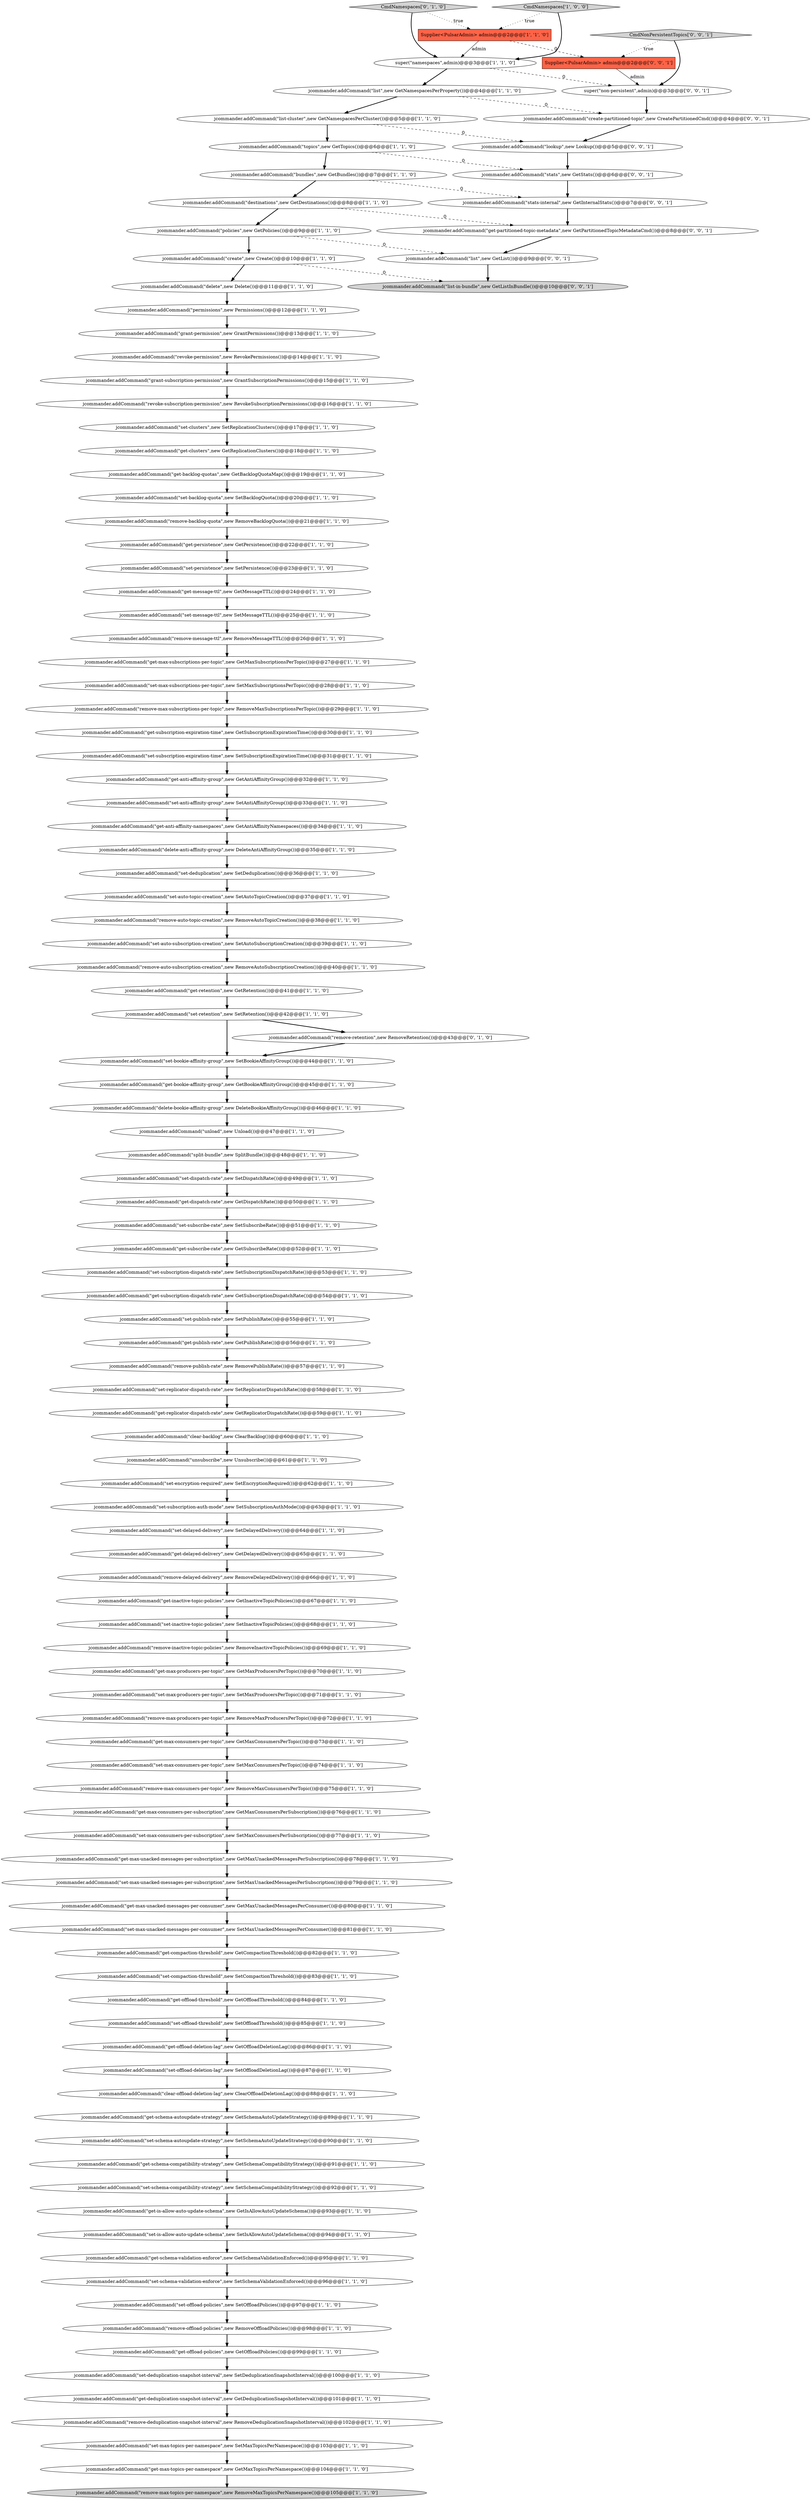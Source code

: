 digraph {
26 [style = filled, label = "jcommander.addCommand(\"get-is-allow-auto-update-schema\",new GetIsAllowAutoUpdateSchema())@@@93@@@['1', '1', '0']", fillcolor = white, shape = ellipse image = "AAA0AAABBB1BBB"];
32 [style = filled, label = "jcommander.addCommand(\"remove-publish-rate\",new RemovePublishRate())@@@57@@@['1', '1', '0']", fillcolor = white, shape = ellipse image = "AAA0AAABBB1BBB"];
56 [style = filled, label = "jcommander.addCommand(\"set-subscribe-rate\",new SetSubscribeRate())@@@51@@@['1', '1', '0']", fillcolor = white, shape = ellipse image = "AAA0AAABBB1BBB"];
90 [style = filled, label = "jcommander.addCommand(\"remove-deduplication-snapshot-interval\",new RemoveDeduplicationSnapshotInterval())@@@102@@@['1', '1', '0']", fillcolor = white, shape = ellipse image = "AAA0AAABBB1BBB"];
115 [style = filled, label = "jcommander.addCommand(\"stats\",new GetStats())@@@6@@@['0', '0', '1']", fillcolor = white, shape = ellipse image = "AAA0AAABBB3BBB"];
105 [style = filled, label = "CmdNamespaces['0', '1', '0']", fillcolor = lightgray, shape = diamond image = "AAA0AAABBB2BBB"];
70 [style = filled, label = "jcommander.addCommand(\"get-publish-rate\",new GetPublishRate())@@@56@@@['1', '1', '0']", fillcolor = white, shape = ellipse image = "AAA0AAABBB1BBB"];
81 [style = filled, label = "jcommander.addCommand(\"set-message-ttl\",new SetMessageTTL())@@@25@@@['1', '1', '0']", fillcolor = white, shape = ellipse image = "AAA0AAABBB1BBB"];
23 [style = filled, label = "jcommander.addCommand(\"bundles\",new GetBundles())@@@7@@@['1', '1', '0']", fillcolor = white, shape = ellipse image = "AAA0AAABBB1BBB"];
98 [style = filled, label = "jcommander.addCommand(\"get-inactive-topic-policies\",new GetInactiveTopicPolicies())@@@67@@@['1', '1', '0']", fillcolor = white, shape = ellipse image = "AAA0AAABBB1BBB"];
2 [style = filled, label = "jcommander.addCommand(\"set-replicator-dispatch-rate\",new SetReplicatorDispatchRate())@@@58@@@['1', '1', '0']", fillcolor = white, shape = ellipse image = "AAA0AAABBB1BBB"];
97 [style = filled, label = "jcommander.addCommand(\"remove-max-subscriptions-per-topic\",new RemoveMaxSubscriptionsPerTopic())@@@29@@@['1', '1', '0']", fillcolor = white, shape = ellipse image = "AAA0AAABBB1BBB"];
40 [style = filled, label = "jcommander.addCommand(\"get-subscription-expiration-time\",new GetSubscriptionExpirationTime())@@@30@@@['1', '1', '0']", fillcolor = white, shape = ellipse image = "AAA0AAABBB1BBB"];
15 [style = filled, label = "jcommander.addCommand(\"get-max-unacked-messages-per-subscription\",new GetMaxUnackedMessagesPerSubscription())@@@78@@@['1', '1', '0']", fillcolor = white, shape = ellipse image = "AAA0AAABBB1BBB"];
85 [style = filled, label = "jcommander.addCommand(\"get-persistence\",new GetPersistence())@@@22@@@['1', '1', '0']", fillcolor = white, shape = ellipse image = "AAA0AAABBB1BBB"];
112 [style = filled, label = "jcommander.addCommand(\"list-in-bundle\",new GetListInBundle())@@@10@@@['0', '0', '1']", fillcolor = lightgray, shape = ellipse image = "AAA0AAABBB3BBB"];
55 [style = filled, label = "jcommander.addCommand(\"get-schema-compatibility-strategy\",new GetSchemaCompatibilityStrategy())@@@91@@@['1', '1', '0']", fillcolor = white, shape = ellipse image = "AAA0AAABBB1BBB"];
5 [style = filled, label = "jcommander.addCommand(\"remove-inactive-topic-policies\",new RemoveInactiveTopicPolicies())@@@69@@@['1', '1', '0']", fillcolor = white, shape = ellipse image = "AAA0AAABBB1BBB"];
38 [style = filled, label = "CmdNamespaces['1', '0', '0']", fillcolor = lightgray, shape = diamond image = "AAA0AAABBB1BBB"];
24 [style = filled, label = "jcommander.addCommand(\"set-inactive-topic-policies\",new SetInactiveTopicPolicies())@@@68@@@['1', '1', '0']", fillcolor = white, shape = ellipse image = "AAA0AAABBB1BBB"];
78 [style = filled, label = "jcommander.addCommand(\"get-subscription-dispatch-rate\",new GetSubscriptionDispatchRate())@@@54@@@['1', '1', '0']", fillcolor = white, shape = ellipse image = "AAA0AAABBB1BBB"];
109 [style = filled, label = "jcommander.addCommand(\"create-partitioned-topic\",new CreatePartitionedCmd())@@@4@@@['0', '0', '1']", fillcolor = white, shape = ellipse image = "AAA0AAABBB3BBB"];
30 [style = filled, label = "jcommander.addCommand(\"get-compaction-threshold\",new GetCompactionThreshold())@@@82@@@['1', '1', '0']", fillcolor = white, shape = ellipse image = "AAA0AAABBB1BBB"];
82 [style = filled, label = "jcommander.addCommand(\"set-max-topics-per-namespace\",new SetMaxTopicsPerNamespace())@@@103@@@['1', '1', '0']", fillcolor = white, shape = ellipse image = "AAA0AAABBB1BBB"];
50 [style = filled, label = "jcommander.addCommand(\"get-bookie-affinity-group\",new GetBookieAffinityGroup())@@@45@@@['1', '1', '0']", fillcolor = white, shape = ellipse image = "AAA0AAABBB1BBB"];
28 [style = filled, label = "jcommander.addCommand(\"create\",new Create())@@@10@@@['1', '1', '0']", fillcolor = white, shape = ellipse image = "AAA0AAABBB1BBB"];
43 [style = filled, label = "jcommander.addCommand(\"set-offload-deletion-lag\",new SetOffloadDeletionLag())@@@87@@@['1', '1', '0']", fillcolor = white, shape = ellipse image = "AAA0AAABBB1BBB"];
41 [style = filled, label = "jcommander.addCommand(\"get-anti-affinity-namespaces\",new GetAntiAffinityNamespaces())@@@34@@@['1', '1', '0']", fillcolor = white, shape = ellipse image = "AAA0AAABBB1BBB"];
86 [style = filled, label = "jcommander.addCommand(\"set-schema-autoupdate-strategy\",new SetSchemaAutoUpdateStrategy())@@@90@@@['1', '1', '0']", fillcolor = white, shape = ellipse image = "AAA0AAABBB1BBB"];
94 [style = filled, label = "jcommander.addCommand(\"permissions\",new Permissions())@@@12@@@['1', '1', '0']", fillcolor = white, shape = ellipse image = "AAA0AAABBB1BBB"];
101 [style = filled, label = "jcommander.addCommand(\"set-dispatch-rate\",new SetDispatchRate())@@@49@@@['1', '1', '0']", fillcolor = white, shape = ellipse image = "AAA0AAABBB1BBB"];
3 [style = filled, label = "jcommander.addCommand(\"get-max-topics-per-namespace\",new GetMaxTopicsPerNamespace())@@@104@@@['1', '1', '0']", fillcolor = white, shape = ellipse image = "AAA0AAABBB1BBB"];
93 [style = filled, label = "jcommander.addCommand(\"get-clusters\",new GetReplicationClusters())@@@18@@@['1', '1', '0']", fillcolor = white, shape = ellipse image = "AAA0AAABBB1BBB"];
91 [style = filled, label = "jcommander.addCommand(\"set-delayed-delivery\",new SetDelayedDelivery())@@@64@@@['1', '1', '0']", fillcolor = white, shape = ellipse image = "AAA0AAABBB1BBB"];
100 [style = filled, label = "jcommander.addCommand(\"set-encryption-required\",new SetEncryptionRequired())@@@62@@@['1', '1', '0']", fillcolor = white, shape = ellipse image = "AAA0AAABBB1BBB"];
47 [style = filled, label = "jcommander.addCommand(\"set-retention\",new SetRetention())@@@42@@@['1', '1', '0']", fillcolor = white, shape = ellipse image = "AAA0AAABBB1BBB"];
36 [style = filled, label = "jcommander.addCommand(\"get-delayed-delivery\",new GetDelayedDelivery())@@@65@@@['1', '1', '0']", fillcolor = white, shape = ellipse image = "AAA0AAABBB1BBB"];
61 [style = filled, label = "jcommander.addCommand(\"set-clusters\",new SetReplicationClusters())@@@17@@@['1', '1', '0']", fillcolor = white, shape = ellipse image = "AAA0AAABBB1BBB"];
106 [style = filled, label = "super(\"non-persistent\",admin)@@@3@@@['0', '0', '1']", fillcolor = white, shape = ellipse image = "AAA0AAABBB3BBB"];
21 [style = filled, label = "jcommander.addCommand(\"remove-backlog-quota\",new RemoveBacklogQuota())@@@21@@@['1', '1', '0']", fillcolor = white, shape = ellipse image = "AAA0AAABBB1BBB"];
71 [style = filled, label = "jcommander.addCommand(\"set-deduplication\",new SetDeduplication())@@@36@@@['1', '1', '0']", fillcolor = white, shape = ellipse image = "AAA0AAABBB1BBB"];
104 [style = filled, label = "jcommander.addCommand(\"remove-retention\",new RemoveRetention())@@@43@@@['0', '1', '0']", fillcolor = white, shape = ellipse image = "AAA1AAABBB2BBB"];
96 [style = filled, label = "jcommander.addCommand(\"remove-max-topics-per-namespace\",new RemoveMaxTopicsPerNamespace())@@@105@@@['1', '1', '0']", fillcolor = lightgray, shape = ellipse image = "AAA0AAABBB1BBB"];
74 [style = filled, label = "jcommander.addCommand(\"get-schema-validation-enforce\",new GetSchemaValidationEnforced())@@@95@@@['1', '1', '0']", fillcolor = white, shape = ellipse image = "AAA0AAABBB1BBB"];
103 [style = filled, label = "jcommander.addCommand(\"get-offload-policies\",new GetOffloadPolicies())@@@99@@@['1', '1', '0']", fillcolor = white, shape = ellipse image = "AAA0AAABBB1BBB"];
57 [style = filled, label = "jcommander.addCommand(\"set-max-unacked-messages-per-subscription\",new SetMaxUnackedMessagesPerSubscription())@@@79@@@['1', '1', '0']", fillcolor = white, shape = ellipse image = "AAA0AAABBB1BBB"];
92 [style = filled, label = "jcommander.addCommand(\"remove-message-ttl\",new RemoveMessageTTL())@@@26@@@['1', '1', '0']", fillcolor = white, shape = ellipse image = "AAA0AAABBB1BBB"];
25 [style = filled, label = "jcommander.addCommand(\"set-anti-affinity-group\",new SetAntiAffinityGroup())@@@33@@@['1', '1', '0']", fillcolor = white, shape = ellipse image = "AAA0AAABBB1BBB"];
52 [style = filled, label = "jcommander.addCommand(\"get-replicator-dispatch-rate\",new GetReplicatorDispatchRate())@@@59@@@['1', '1', '0']", fillcolor = white, shape = ellipse image = "AAA0AAABBB1BBB"];
95 [style = filled, label = "jcommander.addCommand(\"remove-delayed-delivery\",new RemoveDelayedDelivery())@@@66@@@['1', '1', '0']", fillcolor = white, shape = ellipse image = "AAA0AAABBB1BBB"];
84 [style = filled, label = "jcommander.addCommand(\"set-backlog-quota\",new SetBacklogQuota())@@@20@@@['1', '1', '0']", fillcolor = white, shape = ellipse image = "AAA0AAABBB1BBB"];
108 [style = filled, label = "jcommander.addCommand(\"list\",new GetList())@@@9@@@['0', '0', '1']", fillcolor = white, shape = ellipse image = "AAA0AAABBB3BBB"];
67 [style = filled, label = "jcommander.addCommand(\"destinations\",new GetDestinations())@@@8@@@['1', '1', '0']", fillcolor = white, shape = ellipse image = "AAA0AAABBB1BBB"];
51 [style = filled, label = "jcommander.addCommand(\"get-backlog-quotas\",new GetBacklogQuotaMap())@@@19@@@['1', '1', '0']", fillcolor = white, shape = ellipse image = "AAA0AAABBB1BBB"];
88 [style = filled, label = "jcommander.addCommand(\"set-max-unacked-messages-per-consumer\",new SetMaxUnackedMessagesPerConsumer())@@@81@@@['1', '1', '0']", fillcolor = white, shape = ellipse image = "AAA0AAABBB1BBB"];
75 [style = filled, label = "jcommander.addCommand(\"revoke-subscription-permission\",new RevokeSubscriptionPermissions())@@@16@@@['1', '1', '0']", fillcolor = white, shape = ellipse image = "AAA0AAABBB1BBB"];
113 [style = filled, label = "jcommander.addCommand(\"get-partitioned-topic-metadata\",new GetPartitionedTopicMetadataCmd())@@@8@@@['0', '0', '1']", fillcolor = white, shape = ellipse image = "AAA0AAABBB3BBB"];
33 [style = filled, label = "jcommander.addCommand(\"get-anti-affinity-group\",new GetAntiAffinityGroup())@@@32@@@['1', '1', '0']", fillcolor = white, shape = ellipse image = "AAA0AAABBB1BBB"];
22 [style = filled, label = "jcommander.addCommand(\"set-schema-compatibility-strategy\",new SetSchemaCompatibilityStrategy())@@@92@@@['1', '1', '0']", fillcolor = white, shape = ellipse image = "AAA0AAABBB1BBB"];
11 [style = filled, label = "jcommander.addCommand(\"remove-offload-policies\",new RemoveOffloadPolicies())@@@98@@@['1', '1', '0']", fillcolor = white, shape = ellipse image = "AAA0AAABBB1BBB"];
31 [style = filled, label = "jcommander.addCommand(\"set-publish-rate\",new SetPublishRate())@@@55@@@['1', '1', '0']", fillcolor = white, shape = ellipse image = "AAA0AAABBB1BBB"];
37 [style = filled, label = "jcommander.addCommand(\"get-max-unacked-messages-per-consumer\",new GetMaxUnackedMessagesPerConsumer())@@@80@@@['1', '1', '0']", fillcolor = white, shape = ellipse image = "AAA0AAABBB1BBB"];
9 [style = filled, label = "jcommander.addCommand(\"get-offload-deletion-lag\",new GetOffloadDeletionLag())@@@86@@@['1', '1', '0']", fillcolor = white, shape = ellipse image = "AAA0AAABBB1BBB"];
80 [style = filled, label = "jcommander.addCommand(\"delete-anti-affinity-group\",new DeleteAntiAffinityGroup())@@@35@@@['1', '1', '0']", fillcolor = white, shape = ellipse image = "AAA0AAABBB1BBB"];
87 [style = filled, label = "jcommander.addCommand(\"set-max-producers-per-topic\",new SetMaxProducersPerTopic())@@@71@@@['1', '1', '0']", fillcolor = white, shape = ellipse image = "AAA0AAABBB1BBB"];
29 [style = filled, label = "jcommander.addCommand(\"get-max-producers-per-topic\",new GetMaxProducersPerTopic())@@@70@@@['1', '1', '0']", fillcolor = white, shape = ellipse image = "AAA0AAABBB1BBB"];
99 [style = filled, label = "jcommander.addCommand(\"set-auto-topic-creation\",new SetAutoTopicCreation())@@@37@@@['1', '1', '0']", fillcolor = white, shape = ellipse image = "AAA0AAABBB1BBB"];
111 [style = filled, label = "jcommander.addCommand(\"stats-internal\",new GetInternalStats())@@@7@@@['0', '0', '1']", fillcolor = white, shape = ellipse image = "AAA0AAABBB3BBB"];
58 [style = filled, label = "jcommander.addCommand(\"get-dispatch-rate\",new GetDispatchRate())@@@50@@@['1', '1', '0']", fillcolor = white, shape = ellipse image = "AAA0AAABBB1BBB"];
110 [style = filled, label = "jcommander.addCommand(\"lookup\",new Lookup())@@@5@@@['0', '0', '1']", fillcolor = white, shape = ellipse image = "AAA0AAABBB3BBB"];
18 [style = filled, label = "jcommander.addCommand(\"list-cluster\",new GetNamespacesPerCluster())@@@5@@@['1', '1', '0']", fillcolor = white, shape = ellipse image = "AAA0AAABBB1BBB"];
54 [style = filled, label = "jcommander.addCommand(\"get-max-consumers-per-subscription\",new GetMaxConsumersPerSubscription())@@@76@@@['1', '1', '0']", fillcolor = white, shape = ellipse image = "AAA0AAABBB1BBB"];
89 [style = filled, label = "jcommander.addCommand(\"get-message-ttl\",new GetMessageTTL())@@@24@@@['1', '1', '0']", fillcolor = white, shape = ellipse image = "AAA0AAABBB1BBB"];
68 [style = filled, label = "jcommander.addCommand(\"revoke-permission\",new RevokePermissions())@@@14@@@['1', '1', '0']", fillcolor = white, shape = ellipse image = "AAA0AAABBB1BBB"];
34 [style = filled, label = "jcommander.addCommand(\"remove-max-producers-per-topic\",new RemoveMaxProducersPerTopic())@@@72@@@['1', '1', '0']", fillcolor = white, shape = ellipse image = "AAA0AAABBB1BBB"];
62 [style = filled, label = "jcommander.addCommand(\"set-offload-policies\",new SetOffloadPolicies())@@@97@@@['1', '1', '0']", fillcolor = white, shape = ellipse image = "AAA0AAABBB1BBB"];
60 [style = filled, label = "jcommander.addCommand(\"delete-bookie-affinity-group\",new DeleteBookieAffinityGroup())@@@46@@@['1', '1', '0']", fillcolor = white, shape = ellipse image = "AAA0AAABBB1BBB"];
0 [style = filled, label = "jcommander.addCommand(\"topics\",new GetTopics())@@@6@@@['1', '1', '0']", fillcolor = white, shape = ellipse image = "AAA0AAABBB1BBB"];
59 [style = filled, label = "jcommander.addCommand(\"remove-auto-topic-creation\",new RemoveAutoTopicCreation())@@@38@@@['1', '1', '0']", fillcolor = white, shape = ellipse image = "AAA0AAABBB1BBB"];
53 [style = filled, label = "jcommander.addCommand(\"unsubscribe\",new Unsubscribe())@@@61@@@['1', '1', '0']", fillcolor = white, shape = ellipse image = "AAA0AAABBB1BBB"];
77 [style = filled, label = "jcommander.addCommand(\"set-bookie-affinity-group\",new SetBookieAffinityGroup())@@@44@@@['1', '1', '0']", fillcolor = white, shape = ellipse image = "AAA0AAABBB1BBB"];
16 [style = filled, label = "jcommander.addCommand(\"remove-max-consumers-per-topic\",new RemoveMaxConsumersPerTopic())@@@75@@@['1', '1', '0']", fillcolor = white, shape = ellipse image = "AAA0AAABBB1BBB"];
4 [style = filled, label = "Supplier<PulsarAdmin> admin@@@2@@@['1', '1', '0']", fillcolor = tomato, shape = box image = "AAA0AAABBB1BBB"];
48 [style = filled, label = "jcommander.addCommand(\"clear-offload-deletion-lag\",new ClearOffloadDeletionLag())@@@88@@@['1', '1', '0']", fillcolor = white, shape = ellipse image = "AAA0AAABBB1BBB"];
45 [style = filled, label = "jcommander.addCommand(\"set-subscription-auth-mode\",new SetSubscriptionAuthMode())@@@63@@@['1', '1', '0']", fillcolor = white, shape = ellipse image = "AAA0AAABBB1BBB"];
14 [style = filled, label = "jcommander.addCommand(\"grant-subscription-permission\",new GrantSubscriptionPermissions())@@@15@@@['1', '1', '0']", fillcolor = white, shape = ellipse image = "AAA0AAABBB1BBB"];
42 [style = filled, label = "jcommander.addCommand(\"set-subscription-dispatch-rate\",new SetSubscriptionDispatchRate())@@@53@@@['1', '1', '0']", fillcolor = white, shape = ellipse image = "AAA0AAABBB1BBB"];
39 [style = filled, label = "jcommander.addCommand(\"get-schema-autoupdate-strategy\",new GetSchemaAutoUpdateStrategy())@@@89@@@['1', '1', '0']", fillcolor = white, shape = ellipse image = "AAA0AAABBB1BBB"];
44 [style = filled, label = "jcommander.addCommand(\"split-bundle\",new SplitBundle())@@@48@@@['1', '1', '0']", fillcolor = white, shape = ellipse image = "AAA0AAABBB1BBB"];
72 [style = filled, label = "jcommander.addCommand(\"get-subscribe-rate\",new GetSubscribeRate())@@@52@@@['1', '1', '0']", fillcolor = white, shape = ellipse image = "AAA0AAABBB1BBB"];
17 [style = filled, label = "jcommander.addCommand(\"set-auto-subscription-creation\",new SetAutoSubscriptionCreation())@@@39@@@['1', '1', '0']", fillcolor = white, shape = ellipse image = "AAA0AAABBB1BBB"];
102 [style = filled, label = "jcommander.addCommand(\"set-subscription-expiration-time\",new SetSubscriptionExpirationTime())@@@31@@@['1', '1', '0']", fillcolor = white, shape = ellipse image = "AAA0AAABBB1BBB"];
19 [style = filled, label = "jcommander.addCommand(\"remove-auto-subscription-creation\",new RemoveAutoSubscriptionCreation())@@@40@@@['1', '1', '0']", fillcolor = white, shape = ellipse image = "AAA0AAABBB1BBB"];
69 [style = filled, label = "jcommander.addCommand(\"set-schema-validation-enforce\",new SetSchemaValidationEnforced())@@@96@@@['1', '1', '0']", fillcolor = white, shape = ellipse image = "AAA0AAABBB1BBB"];
76 [style = filled, label = "jcommander.addCommand(\"set-max-consumers-per-subscription\",new SetMaxConsumersPerSubscription())@@@77@@@['1', '1', '0']", fillcolor = white, shape = ellipse image = "AAA0AAABBB1BBB"];
107 [style = filled, label = "Supplier<PulsarAdmin> admin@@@2@@@['0', '0', '1']", fillcolor = tomato, shape = box image = "AAA0AAABBB3BBB"];
63 [style = filled, label = "jcommander.addCommand(\"get-deduplication-snapshot-interval\",new GetDeduplicationSnapshotInterval())@@@101@@@['1', '1', '0']", fillcolor = white, shape = ellipse image = "AAA0AAABBB1BBB"];
7 [style = filled, label = "super(\"namespaces\",admin)@@@3@@@['1', '1', '0']", fillcolor = white, shape = ellipse image = "AAA0AAABBB1BBB"];
114 [style = filled, label = "CmdNonPersistentTopics['0', '0', '1']", fillcolor = lightgray, shape = diamond image = "AAA0AAABBB3BBB"];
1 [style = filled, label = "jcommander.addCommand(\"list\",new GetNamespacesPerProperty())@@@4@@@['1', '1', '0']", fillcolor = white, shape = ellipse image = "AAA0AAABBB1BBB"];
35 [style = filled, label = "jcommander.addCommand(\"delete\",new Delete())@@@11@@@['1', '1', '0']", fillcolor = white, shape = ellipse image = "AAA0AAABBB1BBB"];
8 [style = filled, label = "jcommander.addCommand(\"get-offload-threshold\",new GetOffloadThreshold())@@@84@@@['1', '1', '0']", fillcolor = white, shape = ellipse image = "AAA0AAABBB1BBB"];
65 [style = filled, label = "jcommander.addCommand(\"set-persistence\",new SetPersistence())@@@23@@@['1', '1', '0']", fillcolor = white, shape = ellipse image = "AAA0AAABBB1BBB"];
6 [style = filled, label = "jcommander.addCommand(\"set-max-consumers-per-topic\",new SetMaxConsumersPerTopic())@@@74@@@['1', '1', '0']", fillcolor = white, shape = ellipse image = "AAA0AAABBB1BBB"];
10 [style = filled, label = "jcommander.addCommand(\"set-compaction-threshold\",new SetCompactionThreshold())@@@83@@@['1', '1', '0']", fillcolor = white, shape = ellipse image = "AAA0AAABBB1BBB"];
83 [style = filled, label = "jcommander.addCommand(\"get-max-consumers-per-topic\",new GetMaxConsumersPerTopic())@@@73@@@['1', '1', '0']", fillcolor = white, shape = ellipse image = "AAA0AAABBB1BBB"];
12 [style = filled, label = "jcommander.addCommand(\"get-retention\",new GetRetention())@@@41@@@['1', '1', '0']", fillcolor = white, shape = ellipse image = "AAA0AAABBB1BBB"];
49 [style = filled, label = "jcommander.addCommand(\"grant-permission\",new GrantPermissions())@@@13@@@['1', '1', '0']", fillcolor = white, shape = ellipse image = "AAA0AAABBB1BBB"];
73 [style = filled, label = "jcommander.addCommand(\"set-offload-threshold\",new SetOffloadThreshold())@@@85@@@['1', '1', '0']", fillcolor = white, shape = ellipse image = "AAA0AAABBB1BBB"];
79 [style = filled, label = "jcommander.addCommand(\"unload\",new Unload())@@@47@@@['1', '1', '0']", fillcolor = white, shape = ellipse image = "AAA0AAABBB1BBB"];
27 [style = filled, label = "jcommander.addCommand(\"set-max-subscriptions-per-topic\",new SetMaxSubscriptionsPerTopic())@@@28@@@['1', '1', '0']", fillcolor = white, shape = ellipse image = "AAA0AAABBB1BBB"];
46 [style = filled, label = "jcommander.addCommand(\"policies\",new GetPolicies())@@@9@@@['1', '1', '0']", fillcolor = white, shape = ellipse image = "AAA0AAABBB1BBB"];
64 [style = filled, label = "jcommander.addCommand(\"set-is-allow-auto-update-schema\",new SetIsAllowAutoUpdateSchema())@@@94@@@['1', '1', '0']", fillcolor = white, shape = ellipse image = "AAA0AAABBB1BBB"];
20 [style = filled, label = "jcommander.addCommand(\"clear-backlog\",new ClearBacklog())@@@60@@@['1', '1', '0']", fillcolor = white, shape = ellipse image = "AAA0AAABBB1BBB"];
13 [style = filled, label = "jcommander.addCommand(\"get-max-subscriptions-per-topic\",new GetMaxSubscriptionsPerTopic())@@@27@@@['1', '1', '0']", fillcolor = white, shape = ellipse image = "AAA0AAABBB1BBB"];
66 [style = filled, label = "jcommander.addCommand(\"set-deduplication-snapshot-interval\",new SetDeduplicationSnapshotInterval())@@@100@@@['1', '1', '0']", fillcolor = white, shape = ellipse image = "AAA0AAABBB1BBB"];
82->3 [style = bold, label=""];
21->85 [style = bold, label=""];
104->77 [style = bold, label=""];
43->48 [style = bold, label=""];
60->79 [style = bold, label=""];
65->89 [style = bold, label=""];
27->97 [style = bold, label=""];
88->30 [style = bold, label=""];
87->34 [style = bold, label=""];
38->4 [style = dotted, label="true"];
85->65 [style = bold, label=""];
1->18 [style = bold, label=""];
47->104 [style = bold, label=""];
67->113 [style = dashed, label="0"];
74->69 [style = bold, label=""];
81->92 [style = bold, label=""];
0->23 [style = bold, label=""];
109->110 [style = bold, label=""];
83->6 [style = bold, label=""];
79->44 [style = bold, label=""];
105->7 [style = bold, label=""];
18->110 [style = dashed, label="0"];
63->90 [style = bold, label=""];
0->115 [style = dashed, label="0"];
5->29 [style = bold, label=""];
103->66 [style = bold, label=""];
100->45 [style = bold, label=""];
99->59 [style = bold, label=""];
7->1 [style = bold, label=""];
25->41 [style = bold, label=""];
67->46 [style = bold, label=""];
24->5 [style = bold, label=""];
16->54 [style = bold, label=""];
107->106 [style = solid, label="admin"];
1->109 [style = dashed, label="0"];
28->112 [style = dashed, label="0"];
23->111 [style = dashed, label="0"];
78->31 [style = bold, label=""];
37->88 [style = bold, label=""];
57->37 [style = bold, label=""];
113->108 [style = bold, label=""];
111->113 [style = bold, label=""];
58->56 [style = bold, label=""];
12->47 [style = bold, label=""];
91->36 [style = bold, label=""];
93->51 [style = bold, label=""];
105->4 [style = dotted, label="true"];
7->106 [style = dashed, label="0"];
44->101 [style = bold, label=""];
50->60 [style = bold, label=""];
13->27 [style = bold, label=""];
66->63 [style = bold, label=""];
32->2 [style = bold, label=""];
80->71 [style = bold, label=""];
38->7 [style = bold, label=""];
40->102 [style = bold, label=""];
15->57 [style = bold, label=""];
3->96 [style = bold, label=""];
4->107 [style = dashed, label="0"];
36->95 [style = bold, label=""];
101->58 [style = bold, label=""];
14->75 [style = bold, label=""];
47->77 [style = bold, label=""];
69->62 [style = bold, label=""];
45->91 [style = bold, label=""];
94->49 [style = bold, label=""];
84->21 [style = bold, label=""];
8->73 [style = bold, label=""];
73->9 [style = bold, label=""];
76->15 [style = bold, label=""];
114->107 [style = dotted, label="true"];
11->103 [style = bold, label=""];
17->19 [style = bold, label=""];
61->93 [style = bold, label=""];
53->100 [style = bold, label=""];
71->99 [style = bold, label=""];
10->8 [style = bold, label=""];
42->78 [style = bold, label=""];
102->33 [style = bold, label=""];
31->70 [style = bold, label=""];
98->24 [style = bold, label=""];
46->108 [style = dashed, label="0"];
6->16 [style = bold, label=""];
54->76 [style = bold, label=""];
23->67 [style = bold, label=""];
39->86 [style = bold, label=""];
108->112 [style = bold, label=""];
34->83 [style = bold, label=""];
89->81 [style = bold, label=""];
77->50 [style = bold, label=""];
59->17 [style = bold, label=""];
97->40 [style = bold, label=""];
52->20 [style = bold, label=""];
20->53 [style = bold, label=""];
70->32 [style = bold, label=""];
41->80 [style = bold, label=""];
26->64 [style = bold, label=""];
90->82 [style = bold, label=""];
28->35 [style = bold, label=""];
68->14 [style = bold, label=""];
75->61 [style = bold, label=""];
29->87 [style = bold, label=""];
114->106 [style = bold, label=""];
115->111 [style = bold, label=""];
92->13 [style = bold, label=""];
2->52 [style = bold, label=""];
48->39 [style = bold, label=""];
55->22 [style = bold, label=""];
30->10 [style = bold, label=""];
56->72 [style = bold, label=""];
64->74 [style = bold, label=""];
62->11 [style = bold, label=""];
106->109 [style = bold, label=""];
22->26 [style = bold, label=""];
49->68 [style = bold, label=""];
110->115 [style = bold, label=""];
46->28 [style = bold, label=""];
9->43 [style = bold, label=""];
95->98 [style = bold, label=""];
35->94 [style = bold, label=""];
51->84 [style = bold, label=""];
4->7 [style = solid, label="admin"];
33->25 [style = bold, label=""];
19->12 [style = bold, label=""];
86->55 [style = bold, label=""];
72->42 [style = bold, label=""];
18->0 [style = bold, label=""];
}
